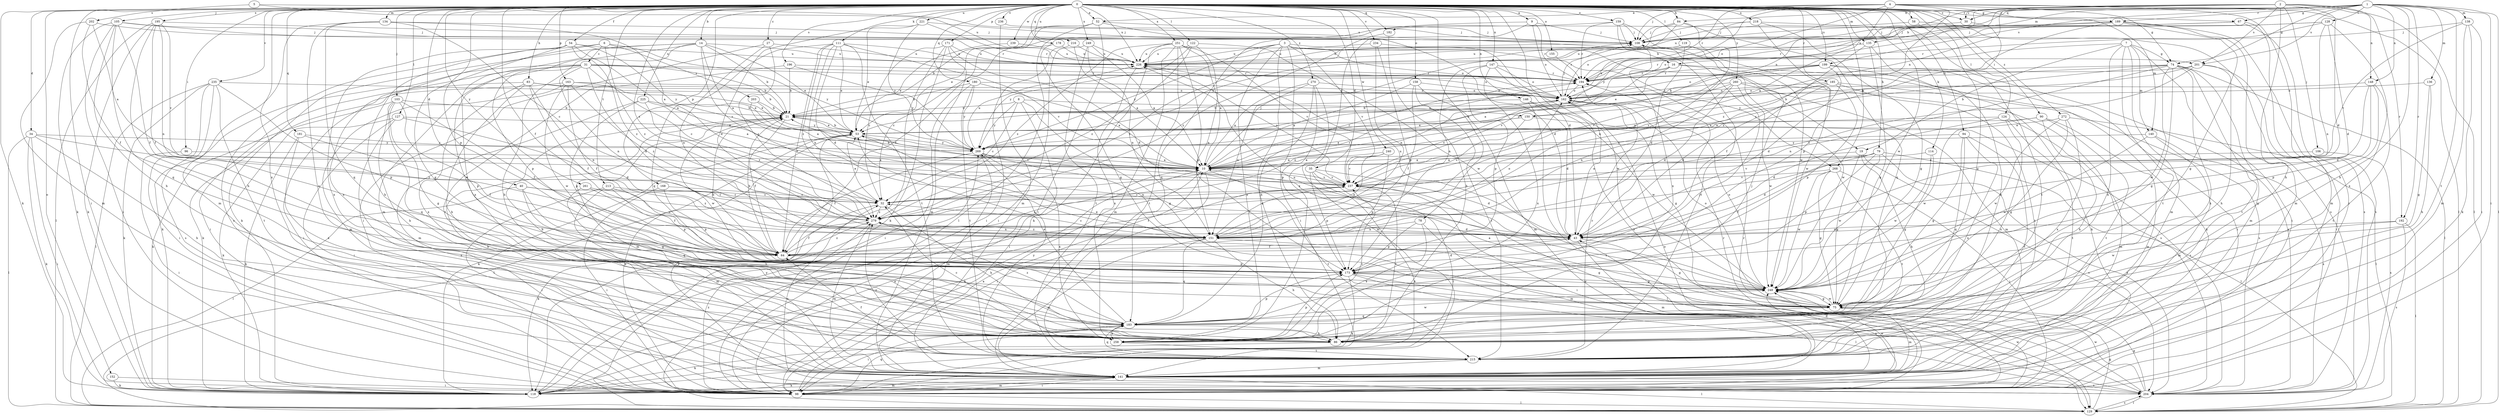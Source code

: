 strict digraph  {
0;
1;
2;
3;
4;
5;
6;
7;
8;
9;
10;
14;
16;
19;
21;
27;
30;
31;
32;
34;
35;
40;
43;
52;
53;
54;
58;
64;
67;
74;
75;
78;
79;
83;
84;
86;
90;
94;
96;
98;
103;
105;
106;
108;
111;
114;
118;
119;
122;
124;
127;
128;
129;
134;
135;
136;
138;
140;
141;
146;
147;
148;
150;
151;
152;
155;
158;
159;
162;
163;
168;
171;
173;
178;
180;
181;
182;
183;
185;
189;
192;
194;
195;
196;
199;
201;
202;
203;
204;
213;
215;
216;
218;
221;
225;
226;
234;
235;
236;
237;
239;
240;
248;
249;
251;
258;
260;
261;
268;
269;
270;
272;
279;
0 -> 9  [label=a];
0 -> 14  [label=b];
0 -> 27  [label=c];
0 -> 30  [label=c];
0 -> 34  [label=d];
0 -> 35  [label=d];
0 -> 40  [label=d];
0 -> 43  [label=d];
0 -> 52  [label=e];
0 -> 54  [label=f];
0 -> 58  [label=f];
0 -> 64  [label=f];
0 -> 67  [label=g];
0 -> 78  [label=h];
0 -> 79  [label=h];
0 -> 83  [label=h];
0 -> 84  [label=h];
0 -> 90  [label=i];
0 -> 94  [label=i];
0 -> 96  [label=i];
0 -> 98  [label=i];
0 -> 103  [label=j];
0 -> 105  [label=j];
0 -> 111  [label=k];
0 -> 114  [label=k];
0 -> 118  [label=k];
0 -> 119  [label=l];
0 -> 122  [label=l];
0 -> 124  [label=l];
0 -> 127  [label=l];
0 -> 134  [label=m];
0 -> 135  [label=m];
0 -> 146  [label=n];
0 -> 147  [label=n];
0 -> 152  [label=o];
0 -> 155  [label=o];
0 -> 158  [label=o];
0 -> 159  [label=o];
0 -> 163  [label=p];
0 -> 168  [label=p];
0 -> 171  [label=p];
0 -> 173  [label=p];
0 -> 178  [label=q];
0 -> 180  [label=q];
0 -> 181  [label=q];
0 -> 182  [label=q];
0 -> 185  [label=r];
0 -> 189  [label=r];
0 -> 195  [label=s];
0 -> 196  [label=s];
0 -> 199  [label=s];
0 -> 213  [label=t];
0 -> 216  [label=u];
0 -> 218  [label=u];
0 -> 221  [label=u];
0 -> 225  [label=u];
0 -> 226  [label=u];
0 -> 234  [label=v];
0 -> 235  [label=v];
0 -> 236  [label=v];
0 -> 239  [label=w];
0 -> 240  [label=w];
0 -> 248  [label=w];
0 -> 249  [label=x];
0 -> 251  [label=x];
0 -> 258  [label=x];
0 -> 260  [label=y];
0 -> 261  [label=y];
0 -> 268  [label=y];
0 -> 270  [label=z];
0 -> 272  [label=z];
0 -> 279  [label=z];
1 -> 30  [label=c];
1 -> 67  [label=g];
1 -> 74  [label=g];
1 -> 84  [label=h];
1 -> 86  [label=h];
1 -> 98  [label=i];
1 -> 128  [label=l];
1 -> 129  [label=l];
1 -> 135  [label=m];
1 -> 136  [label=m];
1 -> 138  [label=m];
1 -> 148  [label=n];
1 -> 182  [label=q];
1 -> 189  [label=r];
1 -> 192  [label=r];
1 -> 199  [label=s];
1 -> 201  [label=s];
1 -> 215  [label=t];
2 -> 10  [label=a];
2 -> 16  [label=b];
2 -> 30  [label=c];
2 -> 43  [label=d];
2 -> 86  [label=h];
2 -> 106  [label=j];
2 -> 129  [label=l];
2 -> 148  [label=n];
2 -> 150  [label=n];
2 -> 162  [label=o];
2 -> 192  [label=r];
2 -> 201  [label=s];
3 -> 16  [label=b];
3 -> 19  [label=b];
3 -> 86  [label=h];
3 -> 98  [label=i];
3 -> 226  [label=u];
3 -> 237  [label=v];
3 -> 258  [label=x];
3 -> 268  [label=y];
3 -> 269  [label=y];
3 -> 279  [label=z];
4 -> 52  [label=e];
4 -> 53  [label=e];
4 -> 74  [label=g];
4 -> 98  [label=i];
4 -> 108  [label=j];
4 -> 129  [label=l];
4 -> 140  [label=m];
4 -> 150  [label=n];
4 -> 194  [label=r];
4 -> 269  [label=y];
4 -> 279  [label=z];
5 -> 201  [label=s];
5 -> 202  [label=s];
5 -> 226  [label=u];
6 -> 31  [label=c];
6 -> 203  [label=s];
6 -> 204  [label=s];
6 -> 258  [label=x];
6 -> 269  [label=y];
6 -> 279  [label=z];
7 -> 19  [label=b];
7 -> 74  [label=g];
7 -> 86  [label=h];
7 -> 98  [label=i];
7 -> 140  [label=m];
7 -> 141  [label=m];
7 -> 194  [label=r];
7 -> 215  [label=t];
8 -> 21  [label=b];
8 -> 32  [label=c];
8 -> 75  [label=g];
8 -> 98  [label=i];
8 -> 150  [label=n];
8 -> 269  [label=y];
9 -> 108  [label=j];
9 -> 162  [label=o];
9 -> 183  [label=q];
9 -> 194  [label=r];
9 -> 258  [label=x];
10 -> 21  [label=b];
10 -> 98  [label=i];
10 -> 108  [label=j];
10 -> 118  [label=k];
10 -> 194  [label=r];
10 -> 215  [label=t];
10 -> 237  [label=v];
14 -> 10  [label=a];
14 -> 21  [label=b];
14 -> 53  [label=e];
14 -> 86  [label=h];
14 -> 118  [label=k];
14 -> 141  [label=m];
14 -> 226  [label=u];
14 -> 237  [label=v];
14 -> 258  [label=x];
16 -> 10  [label=a];
16 -> 118  [label=k];
16 -> 194  [label=r];
16 -> 237  [label=v];
16 -> 248  [label=w];
19 -> 10  [label=a];
19 -> 75  [label=g];
19 -> 86  [label=h];
19 -> 204  [label=s];
21 -> 53  [label=e];
21 -> 64  [label=f];
21 -> 141  [label=m];
21 -> 248  [label=w];
27 -> 98  [label=i];
27 -> 151  [label=n];
27 -> 226  [label=u];
27 -> 279  [label=z];
30 -> 108  [label=j];
30 -> 279  [label=z];
31 -> 21  [label=b];
31 -> 32  [label=c];
31 -> 43  [label=d];
31 -> 98  [label=i];
31 -> 118  [label=k];
31 -> 151  [label=n];
31 -> 162  [label=o];
31 -> 173  [label=p];
31 -> 194  [label=r];
31 -> 248  [label=w];
32 -> 53  [label=e];
32 -> 86  [label=h];
32 -> 118  [label=k];
32 -> 194  [label=r];
32 -> 279  [label=z];
34 -> 86  [label=h];
34 -> 98  [label=i];
34 -> 118  [label=k];
34 -> 129  [label=l];
34 -> 269  [label=y];
34 -> 279  [label=z];
35 -> 43  [label=d];
35 -> 98  [label=i];
35 -> 118  [label=k];
35 -> 173  [label=p];
35 -> 237  [label=v];
40 -> 32  [label=c];
40 -> 75  [label=g];
40 -> 129  [label=l];
40 -> 183  [label=q];
40 -> 279  [label=z];
43 -> 64  [label=f];
43 -> 75  [label=g];
43 -> 141  [label=m];
43 -> 162  [label=o];
43 -> 226  [label=u];
52 -> 43  [label=d];
52 -> 53  [label=e];
52 -> 64  [label=f];
52 -> 98  [label=i];
52 -> 108  [label=j];
52 -> 129  [label=l];
53 -> 21  [label=b];
53 -> 118  [label=k];
53 -> 129  [label=l];
53 -> 237  [label=v];
53 -> 269  [label=y];
54 -> 10  [label=a];
54 -> 75  [label=g];
54 -> 86  [label=h];
54 -> 226  [label=u];
54 -> 258  [label=x];
54 -> 269  [label=y];
54 -> 279  [label=z];
58 -> 75  [label=g];
58 -> 108  [label=j];
58 -> 204  [label=s];
64 -> 10  [label=a];
64 -> 21  [label=b];
64 -> 173  [label=p];
64 -> 279  [label=z];
67 -> 108  [label=j];
67 -> 141  [label=m];
67 -> 162  [label=o];
67 -> 204  [label=s];
74 -> 53  [label=e];
74 -> 75  [label=g];
74 -> 86  [label=h];
74 -> 129  [label=l];
74 -> 141  [label=m];
74 -> 151  [label=n];
74 -> 194  [label=r];
74 -> 215  [label=t];
74 -> 237  [label=v];
74 -> 248  [label=w];
75 -> 10  [label=a];
75 -> 141  [label=m];
75 -> 162  [label=o];
75 -> 183  [label=q];
75 -> 248  [label=w];
78 -> 141  [label=m];
78 -> 151  [label=n];
78 -> 173  [label=p];
78 -> 258  [label=x];
79 -> 10  [label=a];
79 -> 43  [label=d];
79 -> 129  [label=l];
79 -> 173  [label=p];
79 -> 204  [label=s];
79 -> 237  [label=v];
79 -> 248  [label=w];
83 -> 21  [label=b];
83 -> 53  [label=e];
83 -> 64  [label=f];
83 -> 86  [label=h];
83 -> 118  [label=k];
83 -> 151  [label=n];
83 -> 162  [label=o];
83 -> 258  [label=x];
84 -> 108  [label=j];
84 -> 151  [label=n];
84 -> 162  [label=o];
84 -> 183  [label=q];
84 -> 269  [label=y];
86 -> 21  [label=b];
86 -> 108  [label=j];
86 -> 118  [label=k];
86 -> 237  [label=v];
90 -> 53  [label=e];
90 -> 86  [label=h];
90 -> 141  [label=m];
90 -> 215  [label=t];
90 -> 248  [label=w];
94 -> 75  [label=g];
94 -> 183  [label=q];
94 -> 215  [label=t];
94 -> 258  [label=x];
94 -> 269  [label=y];
96 -> 10  [label=a];
96 -> 98  [label=i];
98 -> 10  [label=a];
98 -> 53  [label=e];
98 -> 129  [label=l];
98 -> 141  [label=m];
98 -> 162  [label=o];
98 -> 183  [label=q];
98 -> 194  [label=r];
98 -> 248  [label=w];
98 -> 279  [label=z];
103 -> 21  [label=b];
103 -> 64  [label=f];
103 -> 75  [label=g];
103 -> 86  [label=h];
103 -> 118  [label=k];
103 -> 173  [label=p];
103 -> 183  [label=q];
105 -> 64  [label=f];
105 -> 86  [label=h];
105 -> 98  [label=i];
105 -> 108  [label=j];
105 -> 118  [label=k];
105 -> 183  [label=q];
105 -> 194  [label=r];
106 -> 10  [label=a];
106 -> 204  [label=s];
108 -> 226  [label=u];
111 -> 43  [label=d];
111 -> 53  [label=e];
111 -> 64  [label=f];
111 -> 151  [label=n];
111 -> 183  [label=q];
111 -> 215  [label=t];
111 -> 226  [label=u];
111 -> 237  [label=v];
111 -> 279  [label=z];
114 -> 10  [label=a];
114 -> 75  [label=g];
114 -> 248  [label=w];
118 -> 10  [label=a];
118 -> 43  [label=d];
118 -> 141  [label=m];
118 -> 269  [label=y];
119 -> 43  [label=d];
119 -> 226  [label=u];
119 -> 248  [label=w];
122 -> 151  [label=n];
122 -> 226  [label=u];
122 -> 248  [label=w];
122 -> 269  [label=y];
122 -> 279  [label=z];
124 -> 43  [label=d];
124 -> 53  [label=e];
124 -> 141  [label=m];
124 -> 215  [label=t];
124 -> 258  [label=x];
127 -> 43  [label=d];
127 -> 53  [label=e];
127 -> 98  [label=i];
127 -> 118  [label=k];
127 -> 204  [label=s];
128 -> 43  [label=d];
128 -> 108  [label=j];
128 -> 151  [label=n];
128 -> 194  [label=r];
128 -> 226  [label=u];
128 -> 258  [label=x];
129 -> 75  [label=g];
129 -> 204  [label=s];
134 -> 10  [label=a];
134 -> 32  [label=c];
134 -> 108  [label=j];
134 -> 141  [label=m];
134 -> 183  [label=q];
134 -> 258  [label=x];
135 -> 64  [label=f];
135 -> 75  [label=g];
135 -> 86  [label=h];
135 -> 226  [label=u];
136 -> 75  [label=g];
136 -> 86  [label=h];
136 -> 162  [label=o];
138 -> 98  [label=i];
138 -> 108  [label=j];
138 -> 118  [label=k];
138 -> 141  [label=m];
138 -> 237  [label=v];
140 -> 141  [label=m];
140 -> 204  [label=s];
140 -> 248  [label=w];
140 -> 269  [label=y];
141 -> 21  [label=b];
141 -> 98  [label=i];
141 -> 118  [label=k];
141 -> 129  [label=l];
141 -> 204  [label=s];
141 -> 248  [label=w];
146 -> 21  [label=b];
146 -> 43  [label=d];
146 -> 129  [label=l];
146 -> 248  [label=w];
147 -> 151  [label=n];
147 -> 162  [label=o];
147 -> 173  [label=p];
147 -> 194  [label=r];
147 -> 204  [label=s];
147 -> 258  [label=x];
148 -> 43  [label=d];
148 -> 162  [label=o];
148 -> 173  [label=p];
148 -> 183  [label=q];
148 -> 215  [label=t];
150 -> 10  [label=a];
150 -> 32  [label=c];
150 -> 53  [label=e];
150 -> 204  [label=s];
151 -> 32  [label=c];
151 -> 75  [label=g];
151 -> 86  [label=h];
151 -> 141  [label=m];
151 -> 162  [label=o];
151 -> 183  [label=q];
151 -> 237  [label=v];
151 -> 279  [label=z];
152 -> 98  [label=i];
152 -> 118  [label=k];
155 -> 194  [label=r];
158 -> 10  [label=a];
158 -> 64  [label=f];
158 -> 141  [label=m];
158 -> 162  [label=o];
158 -> 215  [label=t];
159 -> 21  [label=b];
159 -> 108  [label=j];
159 -> 194  [label=r];
159 -> 215  [label=t];
159 -> 248  [label=w];
159 -> 258  [label=x];
162 -> 21  [label=b];
162 -> 75  [label=g];
162 -> 108  [label=j];
162 -> 237  [label=v];
163 -> 53  [label=e];
163 -> 64  [label=f];
163 -> 98  [label=i];
163 -> 141  [label=m];
163 -> 162  [label=o];
163 -> 248  [label=w];
163 -> 279  [label=z];
168 -> 32  [label=c];
168 -> 98  [label=i];
168 -> 173  [label=p];
171 -> 32  [label=c];
171 -> 43  [label=d];
171 -> 118  [label=k];
171 -> 129  [label=l];
171 -> 141  [label=m];
171 -> 226  [label=u];
173 -> 21  [label=b];
173 -> 43  [label=d];
173 -> 118  [label=k];
173 -> 129  [label=l];
173 -> 204  [label=s];
173 -> 248  [label=w];
178 -> 32  [label=c];
178 -> 75  [label=g];
178 -> 226  [label=u];
180 -> 10  [label=a];
180 -> 21  [label=b];
180 -> 98  [label=i];
180 -> 162  [label=o];
180 -> 215  [label=t];
180 -> 269  [label=y];
181 -> 64  [label=f];
181 -> 118  [label=k];
181 -> 258  [label=x];
181 -> 269  [label=y];
182 -> 86  [label=h];
182 -> 279  [label=z];
183 -> 53  [label=e];
183 -> 86  [label=h];
183 -> 98  [label=i];
183 -> 108  [label=j];
183 -> 173  [label=p];
183 -> 248  [label=w];
183 -> 258  [label=x];
183 -> 279  [label=z];
185 -> 10  [label=a];
185 -> 43  [label=d];
185 -> 162  [label=o];
185 -> 173  [label=p];
185 -> 204  [label=s];
185 -> 215  [label=t];
189 -> 32  [label=c];
189 -> 75  [label=g];
189 -> 108  [label=j];
189 -> 141  [label=m];
189 -> 194  [label=r];
189 -> 204  [label=s];
192 -> 129  [label=l];
192 -> 151  [label=n];
192 -> 204  [label=s];
192 -> 248  [label=w];
194 -> 162  [label=o];
195 -> 64  [label=f];
195 -> 86  [label=h];
195 -> 108  [label=j];
195 -> 118  [label=k];
195 -> 129  [label=l];
195 -> 151  [label=n];
195 -> 237  [label=v];
196 -> 21  [label=b];
196 -> 194  [label=r];
196 -> 215  [label=t];
196 -> 269  [label=y];
199 -> 21  [label=b];
199 -> 43  [label=d];
199 -> 98  [label=i];
199 -> 118  [label=k];
199 -> 162  [label=o];
199 -> 194  [label=r];
199 -> 204  [label=s];
199 -> 237  [label=v];
201 -> 21  [label=b];
201 -> 86  [label=h];
201 -> 98  [label=i];
201 -> 194  [label=r];
201 -> 279  [label=z];
202 -> 10  [label=a];
202 -> 64  [label=f];
202 -> 108  [label=j];
202 -> 141  [label=m];
203 -> 10  [label=a];
203 -> 21  [label=b];
203 -> 269  [label=y];
204 -> 32  [label=c];
204 -> 53  [label=e];
204 -> 75  [label=g];
204 -> 129  [label=l];
204 -> 194  [label=r];
204 -> 248  [label=w];
213 -> 32  [label=c];
213 -> 98  [label=i];
213 -> 141  [label=m];
213 -> 151  [label=n];
213 -> 173  [label=p];
215 -> 64  [label=f];
215 -> 141  [label=m];
215 -> 183  [label=q];
215 -> 194  [label=r];
215 -> 269  [label=y];
215 -> 279  [label=z];
216 -> 10  [label=a];
216 -> 98  [label=i];
216 -> 226  [label=u];
218 -> 75  [label=g];
218 -> 108  [label=j];
218 -> 173  [label=p];
218 -> 215  [label=t];
218 -> 226  [label=u];
221 -> 43  [label=d];
221 -> 53  [label=e];
221 -> 108  [label=j];
221 -> 194  [label=r];
221 -> 269  [label=y];
225 -> 10  [label=a];
225 -> 21  [label=b];
225 -> 141  [label=m];
225 -> 173  [label=p];
225 -> 279  [label=z];
226 -> 194  [label=r];
226 -> 258  [label=x];
234 -> 151  [label=n];
234 -> 173  [label=p];
234 -> 226  [label=u];
234 -> 248  [label=w];
235 -> 98  [label=i];
235 -> 118  [label=k];
235 -> 129  [label=l];
235 -> 162  [label=o];
235 -> 173  [label=p];
235 -> 204  [label=s];
235 -> 215  [label=t];
236 -> 108  [label=j];
236 -> 141  [label=m];
237 -> 32  [label=c];
237 -> 64  [label=f];
237 -> 98  [label=i];
237 -> 129  [label=l];
237 -> 226  [label=u];
239 -> 53  [label=e];
239 -> 226  [label=u];
240 -> 10  [label=a];
240 -> 151  [label=n];
240 -> 173  [label=p];
240 -> 237  [label=v];
248 -> 53  [label=e];
248 -> 75  [label=g];
248 -> 162  [label=o];
248 -> 173  [label=p];
248 -> 226  [label=u];
249 -> 10  [label=a];
249 -> 98  [label=i];
249 -> 151  [label=n];
249 -> 215  [label=t];
249 -> 226  [label=u];
251 -> 10  [label=a];
251 -> 118  [label=k];
251 -> 141  [label=m];
251 -> 162  [label=o];
251 -> 173  [label=p];
251 -> 215  [label=t];
251 -> 226  [label=u];
251 -> 237  [label=v];
251 -> 279  [label=z];
258 -> 32  [label=c];
258 -> 173  [label=p];
258 -> 215  [label=t];
258 -> 237  [label=v];
260 -> 43  [label=d];
260 -> 141  [label=m];
260 -> 151  [label=n];
260 -> 162  [label=o];
260 -> 204  [label=s];
260 -> 248  [label=w];
260 -> 269  [label=y];
261 -> 32  [label=c];
261 -> 64  [label=f];
261 -> 86  [label=h];
268 -> 64  [label=f];
268 -> 75  [label=g];
268 -> 98  [label=i];
268 -> 215  [label=t];
268 -> 237  [label=v];
268 -> 248  [label=w];
269 -> 10  [label=a];
269 -> 64  [label=f];
269 -> 141  [label=m];
269 -> 151  [label=n];
269 -> 226  [label=u];
269 -> 258  [label=x];
270 -> 10  [label=a];
270 -> 141  [label=m];
270 -> 151  [label=n];
270 -> 162  [label=o];
270 -> 173  [label=p];
270 -> 183  [label=q];
272 -> 53  [label=e];
272 -> 75  [label=g];
272 -> 129  [label=l];
272 -> 248  [label=w];
272 -> 258  [label=x];
279 -> 43  [label=d];
279 -> 64  [label=f];
279 -> 141  [label=m];
279 -> 151  [label=n];
279 -> 162  [label=o];
}
